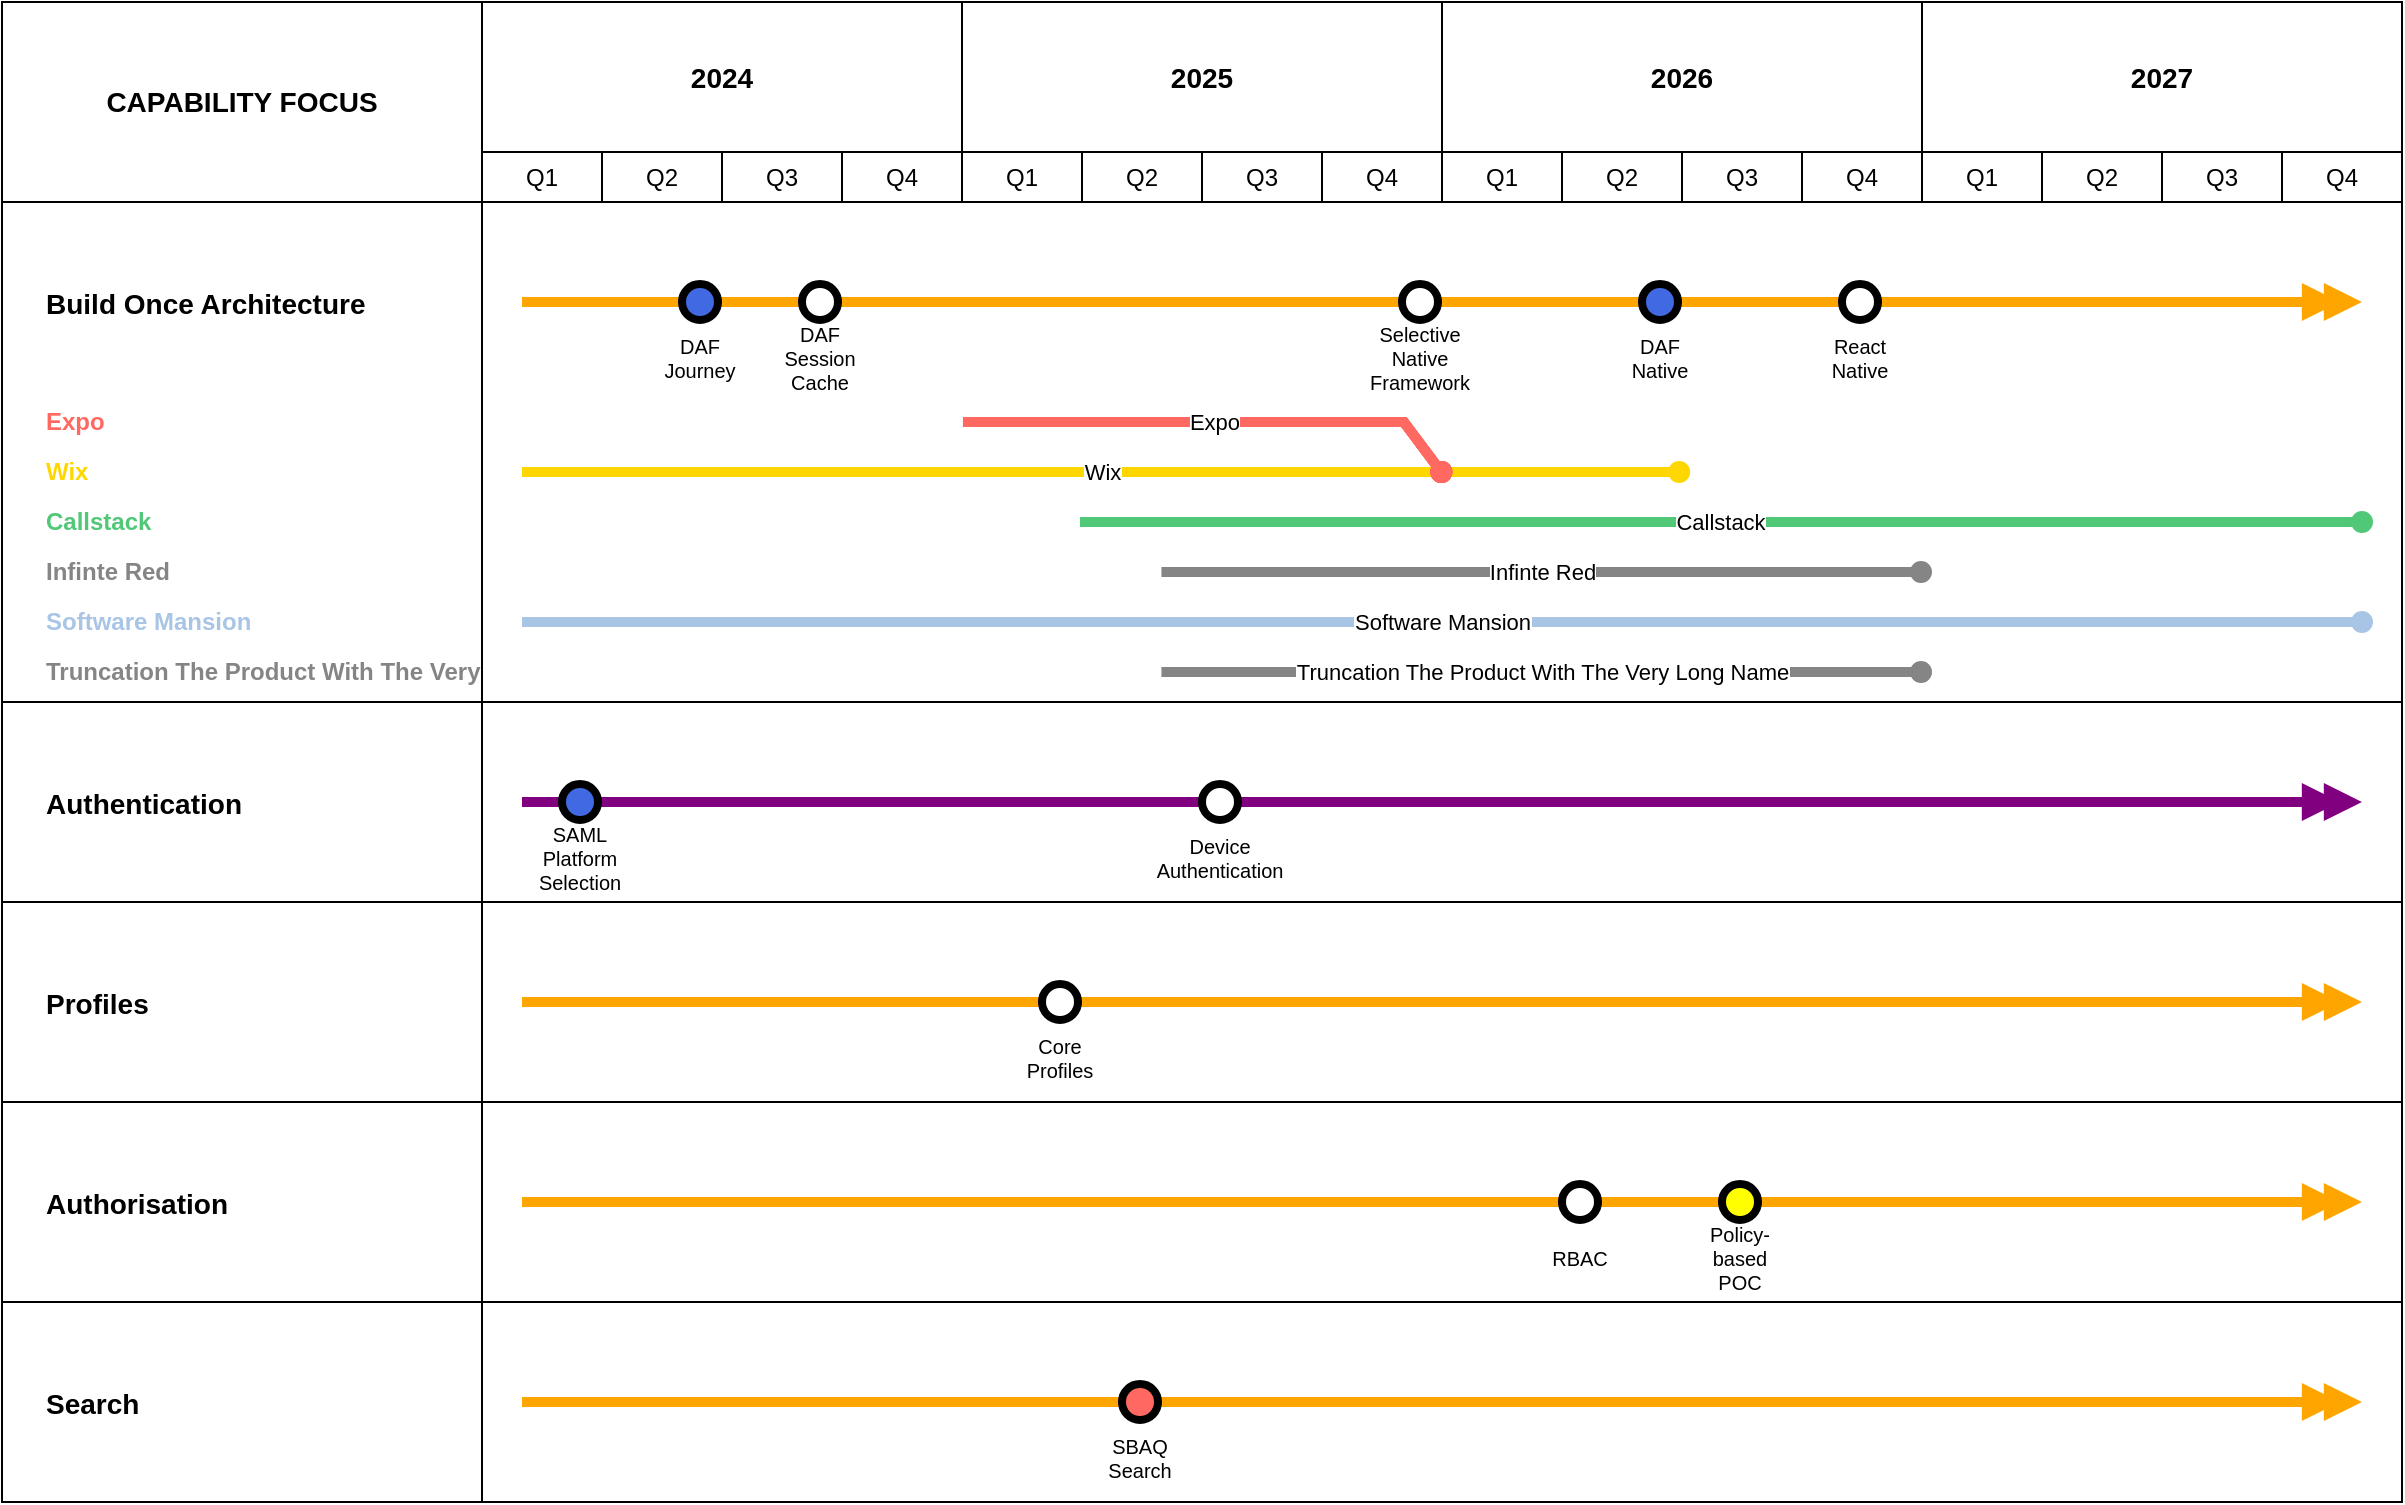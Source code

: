 <mxfile version="14.5.1" type="device"><diagram id="nMbIOyWw1tff--0FTw4Q" name="Page-1"><mxGraphModel dx="981" dy="650" grid="1" gridSize="10" guides="1" tooltips="1" connect="1" arrows="1" fold="1" page="1" pageScale="1" pageWidth="816" pageHeight="1056" math="0" shadow="0"><root><mxCell id="0"/><mxCell id="1" style="locked=1" parent="0" visible="1" value="Background"/><mxCell id="vudLRJSvo2bNrXtZQd3q3h" value="Default" style="locked=1" parent="0"/><mxCell id="2SLixLpB-5c_TN0a-sBjI6" value="CAPABILITY FOCUS" style="text;html=1;strokeColor=#000000;;fillColor=#ffffff;align=center;fontFamily=Helvetica;verticalAlign=middle;whiteSpace=wrap;rounded=0;fontSize=14;fontStyle=1" parent="vudLRJSvo2bNrXtZQd3q3h" vertex="1"><mxGeometry x="0" y="0" width="240" height="100" as="geometry"/></mxCell><mxCell id="e_oIfPAgSIC_2xksE1qHMB" value="2024" style="text;html=1;strokeColor=#000000;;fillColor=#ffffff;align=center;fontFamily=Helvetica;verticalAlign=middle;whiteSpace=wrap;rounded=0;fontSize=14;fontStyle=1" parent="vudLRJSvo2bNrXtZQd3q3h" vertex="1"><mxGeometry x="240" y="0" width="240" height="75.0" as="geometry"/></mxCell><mxCell id="fbewxVNpphYK4fy2l5cMM8" value="2025" style="text;html=1;strokeColor=#000000;;fillColor=#ffffff;align=center;fontFamily=Helvetica;verticalAlign=middle;whiteSpace=wrap;rounded=0;fontSize=14;fontStyle=1" parent="vudLRJSvo2bNrXtZQd3q3h" vertex="1"><mxGeometry x="480" y="0" width="240" height="75.0" as="geometry"/></mxCell><mxCell id="8if8KOoBVlINHuOu7g97NA" value="2026" style="text;html=1;strokeColor=#000000;;fillColor=#ffffff;align=center;fontFamily=Helvetica;verticalAlign=middle;whiteSpace=wrap;rounded=0;fontSize=14;fontStyle=1" parent="vudLRJSvo2bNrXtZQd3q3h" vertex="1"><mxGeometry x="720" y="0" width="240" height="75.0" as="geometry"/></mxCell><mxCell id="Ra09kTMLFRXxMSE0yr9wRS" value="2027" style="text;html=1;strokeColor=#000000;;fillColor=#ffffff;align=center;fontFamily=Helvetica;verticalAlign=middle;whiteSpace=wrap;rounded=0;fontSize=14;fontStyle=1" parent="vudLRJSvo2bNrXtZQd3q3h" vertex="1"><mxGeometry x="960" y="0" width="240" height="75.0" as="geometry"/></mxCell><mxCell id="Q1tTdwGZKwsiu0ixbhP6SU" value="Q1" style="text;html=1;strokeColor=#000000;;fillColor=#ffffff;align=center;fontFamily=Helvetica;verticalAlign=middle;whiteSpace=wrap;rounded=0;fontSize=12" parent="vudLRJSvo2bNrXtZQd3q3h" vertex="1"><mxGeometry x="240" y="75.0" width="60.0" height="25.0" as="geometry"/></mxCell><mxCell id="0vpWpe1LA5fL9_Egde3nti" value="Q2" style="text;html=1;strokeColor=#000000;;fillColor=#ffffff;align=center;fontFamily=Helvetica;verticalAlign=middle;whiteSpace=wrap;rounded=0;fontSize=12" parent="vudLRJSvo2bNrXtZQd3q3h" vertex="1"><mxGeometry x="300.0" y="75.0" width="60.0" height="25.0" as="geometry"/></mxCell><mxCell id="coF-_xMAbJUA1KsWnPNNrl" value="Q3" style="text;html=1;strokeColor=#000000;;fillColor=#ffffff;align=center;fontFamily=Helvetica;verticalAlign=middle;whiteSpace=wrap;rounded=0;fontSize=12" parent="vudLRJSvo2bNrXtZQd3q3h" vertex="1"><mxGeometry x="360.0" y="75.0" width="60.0" height="25.0" as="geometry"/></mxCell><mxCell id="Gjq372MJND-1HiEH86HvN1" value="Q4" style="text;html=1;strokeColor=#000000;;fillColor=#ffffff;align=center;fontFamily=Helvetica;verticalAlign=middle;whiteSpace=wrap;rounded=0;fontSize=12" parent="vudLRJSvo2bNrXtZQd3q3h" vertex="1"><mxGeometry x="420.0" y="75.0" width="60.0" height="25.0" as="geometry"/></mxCell><mxCell id="LHMLRwB_hmisw-7YZDX-jc" value="Q1" style="text;html=1;strokeColor=#000000;;fillColor=#ffffff;align=center;fontFamily=Helvetica;verticalAlign=middle;whiteSpace=wrap;rounded=0;fontSize=12" parent="vudLRJSvo2bNrXtZQd3q3h" vertex="1"><mxGeometry x="480" y="75.0" width="60.0" height="25.0" as="geometry"/></mxCell><mxCell id="GhGEQoB6BfZTLQx_r6YeET" value="Q2" style="text;html=1;strokeColor=#000000;;fillColor=#ffffff;align=center;fontFamily=Helvetica;verticalAlign=middle;whiteSpace=wrap;rounded=0;fontSize=12" parent="vudLRJSvo2bNrXtZQd3q3h" vertex="1"><mxGeometry x="540.0" y="75.0" width="60.0" height="25.0" as="geometry"/></mxCell><mxCell id="xxUJnBQgwulC1STZDtmV-P" value="Q3" style="text;html=1;strokeColor=#000000;;fillColor=#ffffff;align=center;fontFamily=Helvetica;verticalAlign=middle;whiteSpace=wrap;rounded=0;fontSize=12" parent="vudLRJSvo2bNrXtZQd3q3h" vertex="1"><mxGeometry x="600.0" y="75.0" width="60.0" height="25.0" as="geometry"/></mxCell><mxCell id="iXXfPi3PaESEgpyxYTqyRV" value="Q4" style="text;html=1;strokeColor=#000000;;fillColor=#ffffff;align=center;fontFamily=Helvetica;verticalAlign=middle;whiteSpace=wrap;rounded=0;fontSize=12" parent="vudLRJSvo2bNrXtZQd3q3h" vertex="1"><mxGeometry x="660.0" y="75.0" width="60.0" height="25.0" as="geometry"/></mxCell><mxCell id="zDfcUyT6ZySTx8nrB4G9LO" value="Q1" style="text;html=1;strokeColor=#000000;;fillColor=#ffffff;align=center;fontFamily=Helvetica;verticalAlign=middle;whiteSpace=wrap;rounded=0;fontSize=12" parent="vudLRJSvo2bNrXtZQd3q3h" vertex="1"><mxGeometry x="720" y="75.0" width="60.0" height="25.0" as="geometry"/></mxCell><mxCell id="xTPQvs2fvED8vsKDLuGBw_" value="Q2" style="text;html=1;strokeColor=#000000;;fillColor=#ffffff;align=center;fontFamily=Helvetica;verticalAlign=middle;whiteSpace=wrap;rounded=0;fontSize=12" parent="vudLRJSvo2bNrXtZQd3q3h" vertex="1"><mxGeometry x="780.0" y="75.0" width="60.0" height="25.0" as="geometry"/></mxCell><mxCell id="PG2S1HoCGuaYLL0jgFUYzx" value="Q3" style="text;html=1;strokeColor=#000000;;fillColor=#ffffff;align=center;fontFamily=Helvetica;verticalAlign=middle;whiteSpace=wrap;rounded=0;fontSize=12" parent="vudLRJSvo2bNrXtZQd3q3h" vertex="1"><mxGeometry x="840.0" y="75.0" width="60.0" height="25.0" as="geometry"/></mxCell><mxCell id="U6auHDNrtFsG-Bv0aw9XD1" value="Q4" style="text;html=1;strokeColor=#000000;;fillColor=#ffffff;align=center;fontFamily=Helvetica;verticalAlign=middle;whiteSpace=wrap;rounded=0;fontSize=12" parent="vudLRJSvo2bNrXtZQd3q3h" vertex="1"><mxGeometry x="900.0" y="75.0" width="60.0" height="25.0" as="geometry"/></mxCell><mxCell id="tIPeubE1ZnGDLHlGPpJ0Nj" value="Q1" style="text;html=1;strokeColor=#000000;;fillColor=#ffffff;align=center;fontFamily=Helvetica;verticalAlign=middle;whiteSpace=wrap;rounded=0;fontSize=12" parent="vudLRJSvo2bNrXtZQd3q3h" vertex="1"><mxGeometry x="960" y="75.0" width="60.0" height="25.0" as="geometry"/></mxCell><mxCell id="MJAIDAhI9tev64CFLWzuHN" value="Q2" style="text;html=1;strokeColor=#000000;;fillColor=#ffffff;align=center;fontFamily=Helvetica;verticalAlign=middle;whiteSpace=wrap;rounded=0;fontSize=12" parent="vudLRJSvo2bNrXtZQd3q3h" vertex="1"><mxGeometry x="1020.0" y="75.0" width="60.0" height="25.0" as="geometry"/></mxCell><mxCell id="gwouzl_Dg3NkFnzap-INIA" value="Q3" style="text;html=1;strokeColor=#000000;;fillColor=#ffffff;align=center;fontFamily=Helvetica;verticalAlign=middle;whiteSpace=wrap;rounded=0;fontSize=12" parent="vudLRJSvo2bNrXtZQd3q3h" vertex="1"><mxGeometry x="1080.0" y="75.0" width="60.0" height="25.0" as="geometry"/></mxCell><mxCell id="N2HCaeWmXWg87CcJW3ZvkK" value="Q4" style="text;html=1;strokeColor=#000000;;fillColor=#ffffff;align=center;fontFamily=Helvetica;verticalAlign=middle;whiteSpace=wrap;rounded=0;fontSize=12" parent="vudLRJSvo2bNrXtZQd3q3h" vertex="1"><mxGeometry x="1140.0" y="75.0" width="60.0" height="25.0" as="geometry"/></mxCell><mxCell id="hjsMTvw9LSlEWbFJCsO7fJ" value="" style="text;html=1;strokeColor=#000000;;fillColor=none;align=center;fontFamily=Helvetica;verticalAlign=middle;whiteSpace=wrap;rounded=0;fontSize=14;fontStyle=1" parent="vudLRJSvo2bNrXtZQd3q3h" vertex="1"><mxGeometry x="240" y="100" width="960" height="250" as="geometry"/></mxCell><mxCell id="5r7Pngp-i6m5VtsB3qySHu" value="Build Once Architecture" style="text;html=1;strokeColor=#000000;fillColor=none;align=left;fontFamily=Helvetica;verticalAlign=top;whiteSpace=wrap;rounded=0;fontSize=14;fontStyle=1;spacingTop=36;spacingLeft=20" parent="vudLRJSvo2bNrXtZQd3q3h" vertex="1"><mxGeometry x="0" y="100" width="240" height="250" as="geometry"/></mxCell><mxCell id="kv3IiRpJZH736coqCuNqJ2" value="" style="html=1;rounded=0;endFill=1;strokeColor=#FFA500;strokeWidth=5;endArrow=doubleBlock;" parent="vudLRJSvo2bNrXtZQd3q3h" edge="1"><mxGeometry width="2" height="2" relative="1" as="geometry"><mxPoint x="260" y="150" as="sourcePoint"/><mxPoint x="1180" y="150" as="targetPoint"/></mxGeometry></mxCell><mxCell id="CHExnvd6Z8eVKT32hGRNZn" value="DAF Journey" style="ellipse;whiteSpace=wrap;html=1;aspect=fixed;strokeWidth=4;spacingTop=55;fontSize=10;fontFamily=Helvetica;fillColor=#4169E1;" vertex="1" parent="vudLRJSvo2bNrXtZQd3q3h"><mxGeometry x="340.0" y="141" width="18" height="18" as="geometry"/></mxCell><mxCell id="4XCQHkK500prjibQnjNhl1" value="DAF Session Cache" style="ellipse;whiteSpace=wrap;html=1;aspect=fixed;strokeWidth=4;spacingTop=55;fontSize=10;fontFamily=Helvetica;fillColor=#FFFFFF;" vertex="1" parent="vudLRJSvo2bNrXtZQd3q3h"><mxGeometry x="400.0" y="141" width="18" height="18" as="geometry"/></mxCell><mxCell id="vvy3HN5XoE9-BXobw4e8ih" value="Selective Native Framework" style="ellipse;whiteSpace=wrap;html=1;aspect=fixed;strokeWidth=4;spacingTop=55;fontSize=10;fontFamily=Helvetica;fillColor=#FFFFFF;" vertex="1" parent="vudLRJSvo2bNrXtZQd3q3h"><mxGeometry x="700.0" y="141" width="18" height="18" as="geometry"/></mxCell><mxCell id="vmIVAHoU6PrFp7ksj9kj82" value="DAF Native" style="ellipse;whiteSpace=wrap;html=1;aspect=fixed;strokeWidth=4;spacingTop=55;fontSize=10;fontFamily=Helvetica;fillColor=#4169E1;" vertex="1" parent="vudLRJSvo2bNrXtZQd3q3h"><mxGeometry x="820.0" y="141" width="18" height="18" as="geometry"/></mxCell><mxCell id="Wj2WJHeguAmsNMju-06t9p" value="React Native" style="ellipse;whiteSpace=wrap;html=1;aspect=fixed;strokeWidth=4;spacingTop=55;fontSize=10;fontFamily=Helvetica;fillColor=#FFFFFF;" vertex="1" parent="vudLRJSvo2bNrXtZQd3q3h"><mxGeometry x="920.0" y="141" width="18" height="18" as="geometry"/></mxCell><mxCell id="ECg1OWEzk0ZAMXhEqwlCvl" value="Expo" style="text;html=1;strokeColor=none;fillColor=none;align=left;fontFamily=Helvetica;verticalAlign=middle;rounded=0;fontSize=12;labelBackgroundColor=#ffffff;fontColor=#FF6961;fontStyle=1" parent="vudLRJSvo2bNrXtZQd3q3h" vertex="1"><mxGeometry x="20" y="200" width="220" height="20" as="geometry"/></mxCell><mxCell id="ptgkkLG1jzTWUz5NZpuLKY" value="Expo" style="html=1;rounded=0;endFill=1;strokeColor=#FF6961;strokeWidth=5;endArrow=oval;" parent="vudLRJSvo2bNrXtZQd3q3h" edge="1"><mxGeometry width="2" height="2" relative="1" as="geometry"><mxPoint x="480.493" y="210" as="sourcePoint"/><mxPoint x="719.671" y="235" as="targetPoint"/><Array as="points"><mxPoint x="700.921" y="210"/></Array></mxGeometry></mxCell><mxCell id="EyaHhDucN2hG1igkwwlmDq" value="Wix" style="html=1;rounded=0;endFill=1;strokeColor=#FFD700;strokeWidth=5;endArrow=oval;" parent="vudLRJSvo2bNrXtZQd3q3h" edge="1"><mxGeometry width="2" height="2" relative="1" as="geometry"><mxPoint x="260.0" y="235" as="sourcePoint"/><mxPoint x="838.604" y="235" as="targetPoint"/></mxGeometry></mxCell><mxCell id="YU2MUitDhxG3AKHbo7CjN9" value="Wix" style="text;html=1;strokeColor=none;fillColor=none;align=left;fontFamily=Helvetica;verticalAlign=middle;rounded=0;fontSize=12;labelBackgroundColor=#ffffff;fontColor=#FFD700;fontStyle=1" parent="vudLRJSvo2bNrXtZQd3q3h" vertex="1"><mxGeometry x="20" y="225" width="220" height="20" as="geometry"/></mxCell><mxCell id="Y7H7xObSwWiFY3VXCxIoNz" value="Expo" style="html=1;rounded=0;endFill=1;strokeColor=#FF6961;strokeWidth=5;endArrow=oval;" parent="vudLRJSvo2bNrXtZQd3q3h" edge="1"><mxGeometry width="2" height="2" relative="1" as="geometry"><mxPoint x="480.493" y="210" as="sourcePoint"/><mxPoint x="719.671" y="235" as="targetPoint"/><Array as="points"><mxPoint x="700.921" y="210"/></Array></mxGeometry></mxCell><mxCell id="ZVANoejgbFJZOuNarjcWGF" value="Callstack" style="html=1;rounded=0;endFill=1;strokeColor=#50C878;strokeWidth=5;endArrow=oval;" parent="vudLRJSvo2bNrXtZQd3q3h" edge="1"><mxGeometry width="2" height="2" relative="1" as="geometry"><mxPoint x="538.973" y="260" as="sourcePoint"/><mxPoint x="1180.0" y="260" as="targetPoint"/></mxGeometry></mxCell><mxCell id="kQRwBGxPbJCyWQDWxQt4ZN" value="Callstack" style="text;html=1;strokeColor=none;fillColor=none;align=left;fontFamily=Helvetica;verticalAlign=middle;rounded=0;fontSize=12;labelBackgroundColor=#ffffff;fontColor=#50C878;fontStyle=1" parent="vudLRJSvo2bNrXtZQd3q3h" vertex="1"><mxGeometry x="20" y="250" width="220" height="20" as="geometry"/></mxCell><mxCell id="C5lEDHqDRVYnGkPuwvthYD" value="Expo" style="html=1;rounded=0;endFill=1;strokeColor=#FF6961;strokeWidth=5;endArrow=oval;" parent="vudLRJSvo2bNrXtZQd3q3h" edge="1"><mxGeometry width="2" height="2" relative="1" as="geometry"><mxPoint x="480.493" y="210" as="sourcePoint"/><mxPoint x="719.671" y="235" as="targetPoint"/><Array as="points"><mxPoint x="700.921" y="210"/></Array></mxGeometry></mxCell><mxCell id="qajpMtmZnANHUXIQZDS91j" value="Infinte Red" style="html=1;rounded=0;endFill=1;strokeColor=#858585;strokeWidth=5;endArrow=oval;" parent="vudLRJSvo2bNrXtZQd3q3h" edge="1"><mxGeometry width="2" height="2" relative="1" as="geometry"><mxPoint x="579.713" y="285" as="sourcePoint"/><mxPoint x="959.507" y="285" as="targetPoint"/></mxGeometry></mxCell><mxCell id="UeaIFMDWfgRlj53pdIvTIl" value="Infinte Red" style="text;html=1;strokeColor=none;fillColor=none;align=left;fontFamily=Helvetica;verticalAlign=middle;rounded=0;fontSize=12;labelBackgroundColor=#ffffff;fontColor=#858585;fontStyle=1" parent="vudLRJSvo2bNrXtZQd3q3h" vertex="1"><mxGeometry x="20" y="275" width="220" height="20" as="geometry"/></mxCell><mxCell id="43nA50Fnzuuhdj7jPN_x-j" value="Expo" style="html=1;rounded=0;endFill=1;strokeColor=#FF6961;strokeWidth=5;endArrow=oval;" parent="vudLRJSvo2bNrXtZQd3q3h" edge="1"><mxGeometry width="2" height="2" relative="1" as="geometry"><mxPoint x="480.493" y="210" as="sourcePoint"/><mxPoint x="719.671" y="235" as="targetPoint"/><Array as="points"><mxPoint x="700.921" y="210"/></Array></mxGeometry></mxCell><mxCell id="UMkkcvNN8f3spj-QAPETRW" value="Software Mansion" style="html=1;rounded=0;endFill=1;strokeColor=#A9C5E6;strokeWidth=5;endArrow=oval;" parent="vudLRJSvo2bNrXtZQd3q3h" edge="1"><mxGeometry width="2" height="2" relative="1" as="geometry"><mxPoint x="260.0" y="310" as="sourcePoint"/><mxPoint x="1180.0" y="310" as="targetPoint"/></mxGeometry></mxCell><mxCell id="oCQvHArdL2Noz1p366d0j_" value="Software Mansion" style="text;html=1;strokeColor=none;fillColor=none;align=left;fontFamily=Helvetica;verticalAlign=middle;rounded=0;fontSize=12;labelBackgroundColor=#ffffff;fontColor=#A9C5E6;fontStyle=1" parent="vudLRJSvo2bNrXtZQd3q3h" vertex="1"><mxGeometry x="20" y="300" width="220" height="20" as="geometry"/></mxCell><mxCell id="xNTbLyZs1hG2kg2aldOzv0" value="Expo" style="html=1;rounded=0;endFill=1;strokeColor=#FF6961;strokeWidth=5;endArrow=oval;" parent="vudLRJSvo2bNrXtZQd3q3h" edge="1"><mxGeometry width="2" height="2" relative="1" as="geometry"><mxPoint x="480.493" y="210" as="sourcePoint"/><mxPoint x="719.671" y="235" as="targetPoint"/><Array as="points"><mxPoint x="700.921" y="210"/></Array></mxGeometry></mxCell><mxCell id="QXKpICYEdOHYnjGdsea2EE" value="Truncation The Product With The Very Long Name" style="html=1;rounded=0;endFill=1;strokeColor=#858585;strokeWidth=5;endArrow=oval;" parent="vudLRJSvo2bNrXtZQd3q3h" edge="1"><mxGeometry width="2" height="2" relative="1" as="geometry"><mxPoint x="579.713" y="335" as="sourcePoint"/><mxPoint x="959.507" y="335" as="targetPoint"/></mxGeometry></mxCell><mxCell id="3O2TvVBKagQ_7IYzUfKY5C" value="Truncation The Product With The Very" style="text;html=1;strokeColor=none;fillColor=none;align=left;fontFamily=Helvetica;verticalAlign=middle;rounded=0;fontSize=12;labelBackgroundColor=#ffffff;fontColor=#858585;fontStyle=1" parent="vudLRJSvo2bNrXtZQd3q3h" vertex="1"><mxGeometry x="20" y="325" width="220" height="20" as="geometry"/></mxCell><mxCell id="MoLa96kgvSM2X3Wrpcwxff" value="Expo" style="html=1;rounded=0;endFill=1;strokeColor=#FF6961;strokeWidth=5;endArrow=oval;" parent="vudLRJSvo2bNrXtZQd3q3h" edge="1"><mxGeometry width="2" height="2" relative="1" as="geometry"><mxPoint x="480.493" y="210" as="sourcePoint"/><mxPoint x="719.671" y="235" as="targetPoint"/><Array as="points"><mxPoint x="700.921" y="210"/></Array></mxGeometry></mxCell><mxCell id="4yTOWqMFEp7msE2e5po8-F" value="" style="text;html=1;strokeColor=#000000;;fillColor=none;align=center;fontFamily=Helvetica;verticalAlign=middle;whiteSpace=wrap;rounded=0;fontSize=14;fontStyle=1" parent="vudLRJSvo2bNrXtZQd3q3h" vertex="1"><mxGeometry x="240" y="350" width="960" height="100" as="geometry"/></mxCell><mxCell id="8S_SxKwO6W8hldxuEneKyB" value="Authentication" style="text;html=1;strokeColor=#000000;fillColor=none;align=left;fontFamily=Helvetica;verticalAlign=top;whiteSpace=wrap;rounded=0;fontSize=14;fontStyle=1;spacingTop=36;spacingLeft=20" parent="vudLRJSvo2bNrXtZQd3q3h" vertex="1"><mxGeometry x="0" y="350" width="240" height="100" as="geometry"/></mxCell><mxCell id="p-fa_Jr2At6D0axkeyKhQd" value="" style="html=1;rounded=0;endFill=1;strokeColor=#800080;strokeWidth=5;endArrow=doubleBlock;" parent="vudLRJSvo2bNrXtZQd3q3h" edge="1"><mxGeometry width="2" height="2" relative="1" as="geometry"><mxPoint x="260" y="400" as="sourcePoint"/><mxPoint x="1180" y="400" as="targetPoint"/></mxGeometry></mxCell><mxCell id="2ZaXK6YRCxtOBM9-jXui3N" value="SAML Platform Selection" style="ellipse;whiteSpace=wrap;html=1;aspect=fixed;strokeWidth=4;spacingTop=55;fontSize=10;fontFamily=Helvetica;fillColor=#4169E1;" vertex="1" parent="vudLRJSvo2bNrXtZQd3q3h"><mxGeometry x="280.0" y="391" width="18" height="18" as="geometry"/></mxCell><mxCell id="SetOmxBgzg0rCBPFcHmQKo" value="Device Authentication" style="ellipse;whiteSpace=wrap;html=1;aspect=fixed;strokeWidth=4;spacingTop=55;fontSize=10;fontFamily=Helvetica;fillColor=#FFFFFF;" vertex="1" parent="vudLRJSvo2bNrXtZQd3q3h"><mxGeometry x="600.0" y="391" width="18" height="18" as="geometry"/></mxCell><mxCell id="OWYw-Mc9o1DxVXeEU2MgH0" value="" style="text;html=1;strokeColor=#000000;;fillColor=none;align=center;fontFamily=Helvetica;verticalAlign=middle;whiteSpace=wrap;rounded=0;fontSize=14;fontStyle=1" parent="vudLRJSvo2bNrXtZQd3q3h" vertex="1"><mxGeometry x="240" y="450" width="960" height="100" as="geometry"/></mxCell><mxCell id="j5b_WuGZcmaRcvFqOMVEXo" value="Profiles" style="text;html=1;strokeColor=#000000;fillColor=none;align=left;fontFamily=Helvetica;verticalAlign=top;whiteSpace=wrap;rounded=0;fontSize=14;fontStyle=1;spacingTop=36;spacingLeft=20" parent="vudLRJSvo2bNrXtZQd3q3h" vertex="1"><mxGeometry x="0" y="450" width="240" height="100" as="geometry"/></mxCell><mxCell id="0CCJ_nIemGxNax6DE4Kgek" value="" style="html=1;rounded=0;endFill=1;strokeColor=#FFA500;strokeWidth=5;endArrow=doubleBlock;" parent="vudLRJSvo2bNrXtZQd3q3h" edge="1"><mxGeometry width="2" height="2" relative="1" as="geometry"><mxPoint x="260" y="500" as="sourcePoint"/><mxPoint x="1180" y="500" as="targetPoint"/></mxGeometry></mxCell><mxCell id="nAXFIR1a6SqAT2nW8gTmEF" value="Core Profiles" style="ellipse;whiteSpace=wrap;html=1;aspect=fixed;strokeWidth=4;spacingTop=55;fontSize=10;fontFamily=Helvetica;fillColor=#FFFFFF;" vertex="1" parent="vudLRJSvo2bNrXtZQd3q3h"><mxGeometry x="520.0" y="491" width="18" height="18" as="geometry"/></mxCell><mxCell id="JWGrkd7bN2_hh9ObHvdC8A" value="" style="text;html=1;strokeColor=#000000;;fillColor=none;align=center;fontFamily=Helvetica;verticalAlign=middle;whiteSpace=wrap;rounded=0;fontSize=14;fontStyle=1" parent="vudLRJSvo2bNrXtZQd3q3h" vertex="1"><mxGeometry x="240" y="550" width="960" height="100" as="geometry"/></mxCell><mxCell id="ZTDVB0egiY0duzhww8zArm" value="Authorisation" style="text;html=1;strokeColor=#000000;fillColor=none;align=left;fontFamily=Helvetica;verticalAlign=top;whiteSpace=wrap;rounded=0;fontSize=14;fontStyle=1;spacingTop=36;spacingLeft=20" parent="vudLRJSvo2bNrXtZQd3q3h" vertex="1"><mxGeometry x="0" y="550" width="240" height="100" as="geometry"/></mxCell><mxCell id="L27LxxvU66wg0lnyObbkb3" value="" style="html=1;rounded=0;endFill=1;strokeColor=#FFA500;strokeWidth=5;endArrow=doubleBlock;" parent="vudLRJSvo2bNrXtZQd3q3h" edge="1"><mxGeometry width="2" height="2" relative="1" as="geometry"><mxPoint x="260" y="600" as="sourcePoint"/><mxPoint x="1180" y="600" as="targetPoint"/></mxGeometry></mxCell><mxCell id="x_3_5qx7SAZY48tD2Au6FM" value="RBAC" style="ellipse;whiteSpace=wrap;html=1;aspect=fixed;strokeWidth=4;spacingTop=55;fontSize=10;fontFamily=Helvetica;fillColor=#FFFFFF;" vertex="1" parent="vudLRJSvo2bNrXtZQd3q3h"><mxGeometry x="780.0" y="591" width="18" height="18" as="geometry"/></mxCell><mxCell id="SlxZAhNYBRK0j_NuRvZ-vn" value="Policy-based POC" style="ellipse;whiteSpace=wrap;html=1;aspect=fixed;strokeWidth=4;spacingTop=55;fontSize=10;fontFamily=Helvetica;fillColor=#FFFF00;" vertex="1" parent="vudLRJSvo2bNrXtZQd3q3h"><mxGeometry x="860.0" y="591" width="18" height="18" as="geometry"/></mxCell><mxCell id="waHsWND5m6KZfYCldpwcqk" value="" style="text;html=1;strokeColor=#000000;;fillColor=none;align=center;fontFamily=Helvetica;verticalAlign=middle;whiteSpace=wrap;rounded=0;fontSize=14;fontStyle=1" parent="vudLRJSvo2bNrXtZQd3q3h" vertex="1"><mxGeometry x="240" y="650" width="960" height="100" as="geometry"/></mxCell><mxCell id="9WgJ2p335bUrqe2Wq4x39o" value="Search" style="text;html=1;strokeColor=#000000;fillColor=none;align=left;fontFamily=Helvetica;verticalAlign=top;whiteSpace=wrap;rounded=0;fontSize=14;fontStyle=1;spacingTop=36;spacingLeft=20" parent="vudLRJSvo2bNrXtZQd3q3h" vertex="1"><mxGeometry x="0" y="650" width="240" height="100" as="geometry"/></mxCell><mxCell id="RZOIH_f0b36EMAeAnQryQp" value="" style="html=1;rounded=0;endFill=1;strokeColor=#FFA500;strokeWidth=5;endArrow=doubleBlock;" parent="vudLRJSvo2bNrXtZQd3q3h" edge="1"><mxGeometry width="2" height="2" relative="1" as="geometry"><mxPoint x="260" y="700" as="sourcePoint"/><mxPoint x="1180" y="700" as="targetPoint"/></mxGeometry></mxCell><mxCell id="XZhOKm7tt0ZDU649-2Q3Bl" value="SBAQ Search" style="ellipse;whiteSpace=wrap;html=1;aspect=fixed;strokeWidth=4;spacingTop=55;fontSize=10;fontFamily=Helvetica;fillColor=#FF6961;" vertex="1" parent="vudLRJSvo2bNrXtZQd3q3h"><mxGeometry x="560.0" y="691" width="18" height="18" as="geometry"/></mxCell></root></mxGraphModel></diagram></mxfile>